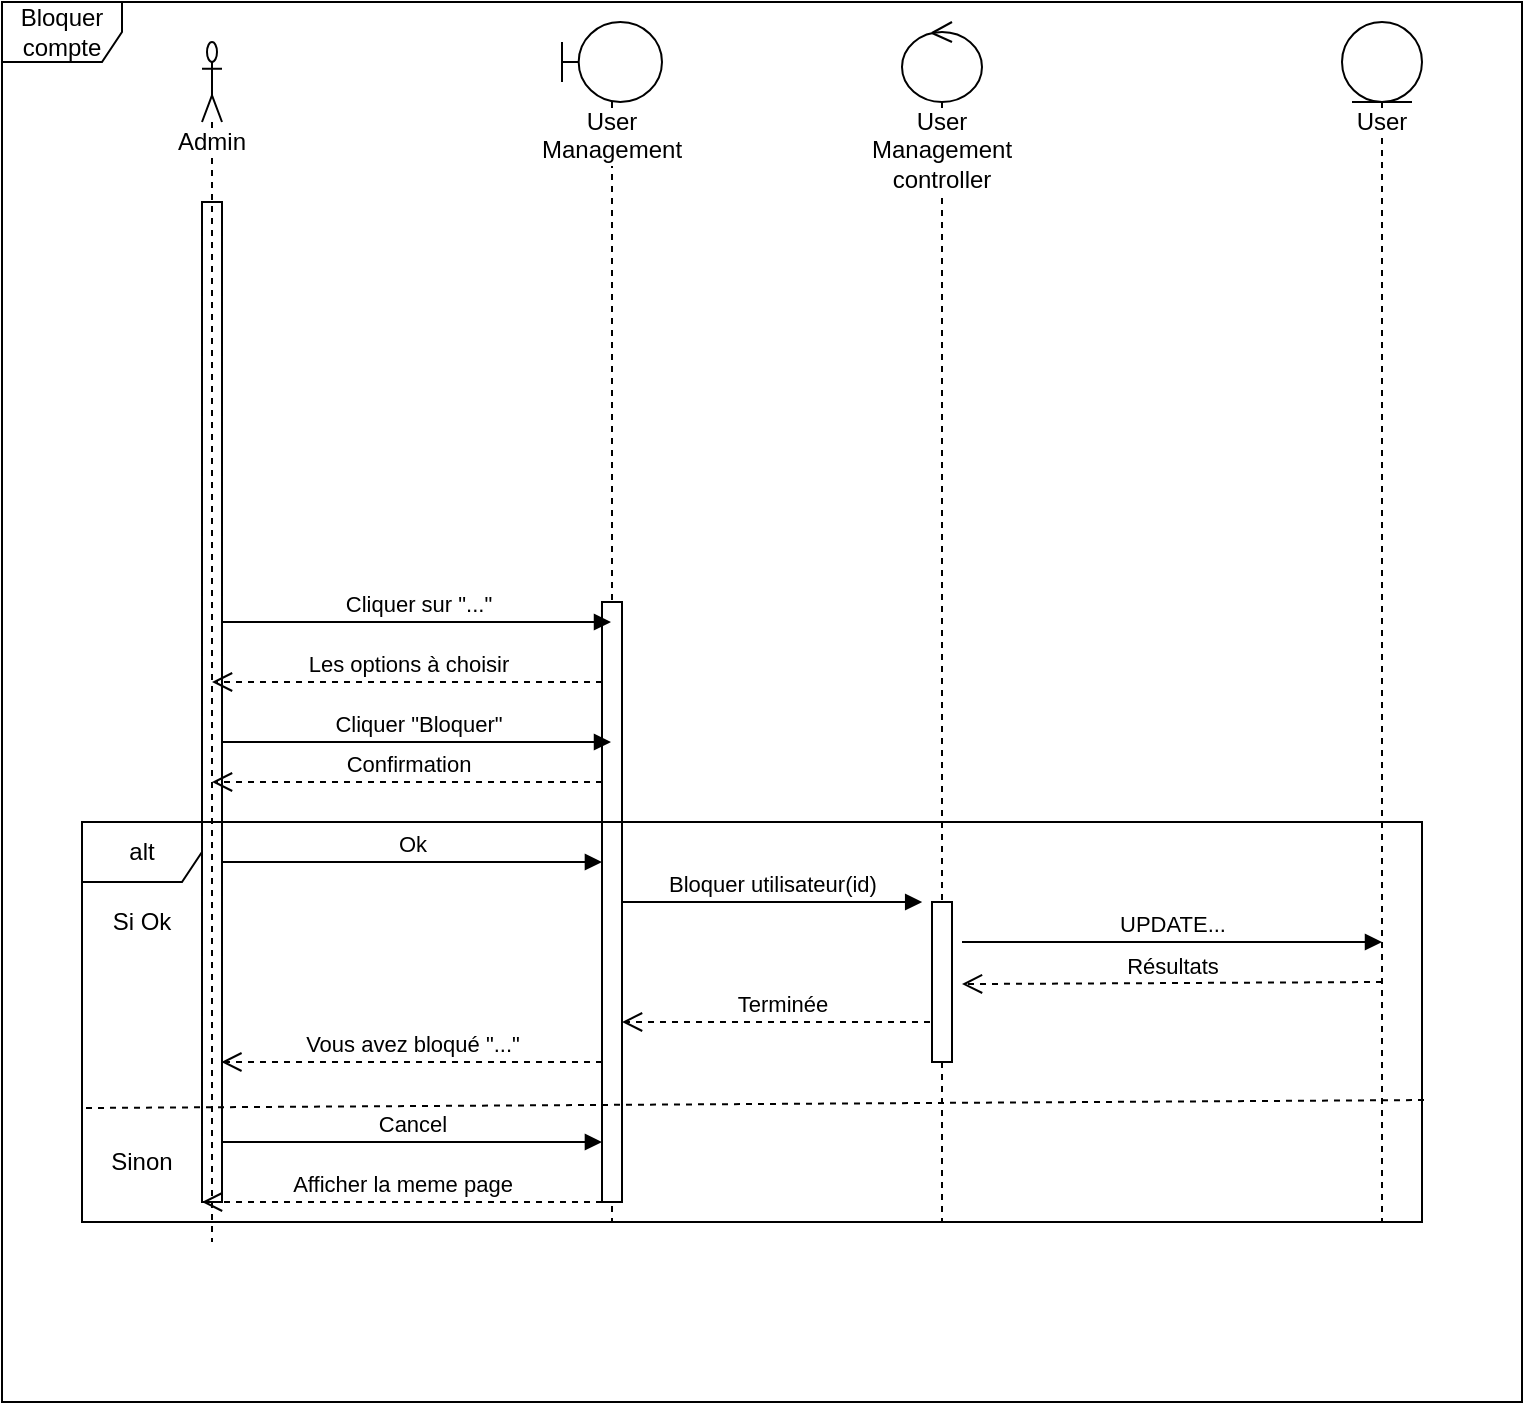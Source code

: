 <mxfile version="10.5.4" type="device"><diagram id="chPoz5LdmpBUyQcO5zTx" name="Page-1"><mxGraphModel dx="840" dy="506" grid="1" gridSize="10" guides="1" tooltips="1" connect="1" arrows="1" fold="1" page="1" pageScale="1" pageWidth="850" pageHeight="1100" math="0" shadow="0"><root><mxCell id="0"/><mxCell id="1" parent="0"/><mxCell id="klqXFzCyciIlwvAwG_C_-19" value="" style="html=1;points=[];perimeter=orthogonalPerimeter;" parent="1" vertex="1"><mxGeometry x="120" y="170" width="10" height="500" as="geometry"/></mxCell><mxCell id="5Ua6yg7CCCrbmQZawosT-2" value="Bloquer&lt;br&gt;compte&lt;br&gt;" style="shape=umlFrame;whiteSpace=wrap;html=1;" parent="1" vertex="1"><mxGeometry x="20" y="70" width="760" height="700" as="geometry"/></mxCell><mxCell id="2UEXE4apJw5BmhpLBmJW-9" value="Admin" style="shape=umlLifeline;participant=umlActor;perimeter=lifelinePerimeter;whiteSpace=wrap;html=1;container=1;collapsible=0;recursiveResize=0;verticalAlign=top;spacingTop=36;labelBackgroundColor=#ffffff;outlineConnect=0;" parent="1" vertex="1"><mxGeometry x="120" y="90" width="10" height="600" as="geometry"/></mxCell><mxCell id="2UEXE4apJw5BmhpLBmJW-10" value="User Management controller" style="shape=umlLifeline;participant=umlControl;perimeter=lifelinePerimeter;whiteSpace=wrap;html=1;container=1;collapsible=0;recursiveResize=0;verticalAlign=top;spacingTop=36;labelBackgroundColor=#ffffff;outlineConnect=0;" parent="1" vertex="1"><mxGeometry x="470" y="80" width="40" height="600" as="geometry"/></mxCell><mxCell id="2UEXE4apJw5BmhpLBmJW-11" value="User" style="shape=umlLifeline;participant=umlEntity;perimeter=lifelinePerimeter;whiteSpace=wrap;html=1;container=1;collapsible=0;recursiveResize=0;verticalAlign=top;spacingTop=36;labelBackgroundColor=#ffffff;outlineConnect=0;" parent="1" vertex="1"><mxGeometry x="690" y="80" width="40" height="600" as="geometry"/></mxCell><mxCell id="2UEXE4apJw5BmhpLBmJW-70" value="User Management" style="shape=umlLifeline;participant=umlBoundary;perimeter=lifelinePerimeter;whiteSpace=wrap;html=1;container=1;collapsible=0;recursiveResize=0;verticalAlign=top;spacingTop=36;labelBackgroundColor=#ffffff;outlineConnect=0;" parent="1" vertex="1"><mxGeometry x="300" y="80" width="50" height="600" as="geometry"/></mxCell><mxCell id="klqXFzCyciIlwvAwG_C_-20" value="" style="html=1;points=[];perimeter=orthogonalPerimeter;" parent="2UEXE4apJw5BmhpLBmJW-70" vertex="1"><mxGeometry x="20" y="290" width="10" height="300" as="geometry"/></mxCell><mxCell id="klqXFzCyciIlwvAwG_C_-3" value="Cliquer sur &quot;...&quot;" style="html=1;verticalAlign=bottom;endArrow=block;" parent="1" target="2UEXE4apJw5BmhpLBmJW-70" edge="1"><mxGeometry width="80" relative="1" as="geometry"><mxPoint x="130" y="380" as="sourcePoint"/><mxPoint x="210" y="380" as="targetPoint"/></mxGeometry></mxCell><mxCell id="klqXFzCyciIlwvAwG_C_-4" value="Les options à choisir" style="html=1;verticalAlign=bottom;endArrow=open;dashed=1;endSize=8;" parent="1" target="2UEXE4apJw5BmhpLBmJW-9" edge="1"><mxGeometry relative="1" as="geometry"><mxPoint x="320" y="410" as="sourcePoint"/><mxPoint x="240" y="410" as="targetPoint"/></mxGeometry></mxCell><mxCell id="klqXFzCyciIlwvAwG_C_-5" value="Cliquer &quot;Bloquer&quot;" style="html=1;verticalAlign=bottom;endArrow=block;" parent="1" target="2UEXE4apJw5BmhpLBmJW-70" edge="1"><mxGeometry width="80" relative="1" as="geometry"><mxPoint x="130" y="440" as="sourcePoint"/><mxPoint x="210" y="440" as="targetPoint"/></mxGeometry></mxCell><mxCell id="klqXFzCyciIlwvAwG_C_-6" value="Confirmation" style="html=1;verticalAlign=bottom;endArrow=open;dashed=1;endSize=8;" parent="1" target="2UEXE4apJw5BmhpLBmJW-9" edge="1"><mxGeometry relative="1" as="geometry"><mxPoint x="320" y="460" as="sourcePoint"/><mxPoint x="240" y="460" as="targetPoint"/></mxGeometry></mxCell><mxCell id="klqXFzCyciIlwvAwG_C_-7" value="alt" style="shape=umlFrame;whiteSpace=wrap;html=1;" parent="1" vertex="1"><mxGeometry x="60" y="480" width="670" height="200" as="geometry"/></mxCell><mxCell id="klqXFzCyciIlwvAwG_C_-8" value="Si Ok" style="text;html=1;strokeColor=none;fillColor=none;align=center;verticalAlign=middle;whiteSpace=wrap;rounded=0;" parent="1" vertex="1"><mxGeometry x="70" y="520" width="40" height="20" as="geometry"/></mxCell><mxCell id="klqXFzCyciIlwvAwG_C_-9" value="Ok" style="html=1;verticalAlign=bottom;endArrow=block;entryX=0.388;entryY=0.1;entryDx=0;entryDy=0;entryPerimeter=0;" parent="1" target="klqXFzCyciIlwvAwG_C_-7" edge="1"><mxGeometry width="80" relative="1" as="geometry"><mxPoint x="130" y="500" as="sourcePoint"/><mxPoint x="210" y="500" as="targetPoint"/></mxGeometry></mxCell><mxCell id="klqXFzCyciIlwvAwG_C_-10" value="Bloquer utilisateur(id)" style="html=1;verticalAlign=bottom;endArrow=block;entryX=0.627;entryY=0.2;entryDx=0;entryDy=0;entryPerimeter=0;" parent="1" target="klqXFzCyciIlwvAwG_C_-7" edge="1"><mxGeometry width="80" relative="1" as="geometry"><mxPoint x="330" y="520" as="sourcePoint"/><mxPoint x="410" y="520" as="targetPoint"/></mxGeometry></mxCell><mxCell id="klqXFzCyciIlwvAwG_C_-13" value="Terminée" style="html=1;verticalAlign=bottom;endArrow=open;dashed=1;endSize=8;entryX=0.403;entryY=0.5;entryDx=0;entryDy=0;entryPerimeter=0;" parent="1" target="klqXFzCyciIlwvAwG_C_-7" edge="1"><mxGeometry relative="1" as="geometry"><mxPoint x="490" y="580" as="sourcePoint"/><mxPoint x="410" y="580" as="targetPoint"/></mxGeometry></mxCell><mxCell id="klqXFzCyciIlwvAwG_C_-14" value="Vous avez bloqué &quot;...&quot;" style="html=1;verticalAlign=bottom;endArrow=open;dashed=1;endSize=8;entryX=0.104;entryY=0.6;entryDx=0;entryDy=0;entryPerimeter=0;" parent="1" target="klqXFzCyciIlwvAwG_C_-7" edge="1"><mxGeometry relative="1" as="geometry"><mxPoint x="320" y="600" as="sourcePoint"/><mxPoint x="240" y="600" as="targetPoint"/></mxGeometry></mxCell><mxCell id="klqXFzCyciIlwvAwG_C_-15" value="Sinon" style="text;html=1;strokeColor=none;fillColor=none;align=center;verticalAlign=middle;whiteSpace=wrap;rounded=0;" parent="1" vertex="1"><mxGeometry x="70" y="640" width="40" height="20" as="geometry"/></mxCell><mxCell id="klqXFzCyciIlwvAwG_C_-16" value="Cancel" style="html=1;verticalAlign=bottom;endArrow=block;entryX=0.388;entryY=0.8;entryDx=0;entryDy=0;entryPerimeter=0;" parent="1" target="klqXFzCyciIlwvAwG_C_-7" edge="1"><mxGeometry width="80" relative="1" as="geometry"><mxPoint x="130" y="640" as="sourcePoint"/><mxPoint x="210" y="640" as="targetPoint"/></mxGeometry></mxCell><mxCell id="klqXFzCyciIlwvAwG_C_-17" value="Afficher la meme page" style="html=1;verticalAlign=bottom;endArrow=open;dashed=1;endSize=8;" parent="1" edge="1"><mxGeometry relative="1" as="geometry"><mxPoint x="320" y="670" as="sourcePoint"/><mxPoint x="120" y="670" as="targetPoint"/></mxGeometry></mxCell><mxCell id="klqXFzCyciIlwvAwG_C_-18" value="" style="endArrow=none;dashed=1;html=1;exitX=0.003;exitY=0.715;exitDx=0;exitDy=0;exitPerimeter=0;entryX=1.004;entryY=0.695;entryDx=0;entryDy=0;entryPerimeter=0;" parent="1" source="klqXFzCyciIlwvAwG_C_-7" target="klqXFzCyciIlwvAwG_C_-7" edge="1"><mxGeometry width="50" height="50" relative="1" as="geometry"><mxPoint x="90" y="630" as="sourcePoint"/><mxPoint x="140" y="580" as="targetPoint"/></mxGeometry></mxCell><mxCell id="klqXFzCyciIlwvAwG_C_-21" value="" style="html=1;points=[];perimeter=orthogonalPerimeter;" parent="1" vertex="1"><mxGeometry x="485" y="520" width="10" height="80" as="geometry"/></mxCell><mxCell id="D1_U988aAbxMoRuMNPjS-2" value="UPDATE..." style="html=1;verticalAlign=bottom;endArrow=block;" parent="1" edge="1"><mxGeometry width="80" relative="1" as="geometry"><mxPoint x="500" y="540" as="sourcePoint"/><mxPoint x="710" y="540" as="targetPoint"/></mxGeometry></mxCell><mxCell id="D1_U988aAbxMoRuMNPjS-3" value="Résultats" style="html=1;verticalAlign=bottom;endArrow=open;dashed=1;endSize=8;entryX=1.5;entryY=0.513;entryDx=0;entryDy=0;entryPerimeter=0;" parent="1" target="klqXFzCyciIlwvAwG_C_-21" edge="1"><mxGeometry relative="1" as="geometry"><mxPoint x="710" y="560" as="sourcePoint"/><mxPoint x="630" y="560" as="targetPoint"/></mxGeometry></mxCell></root></mxGraphModel></diagram></mxfile>